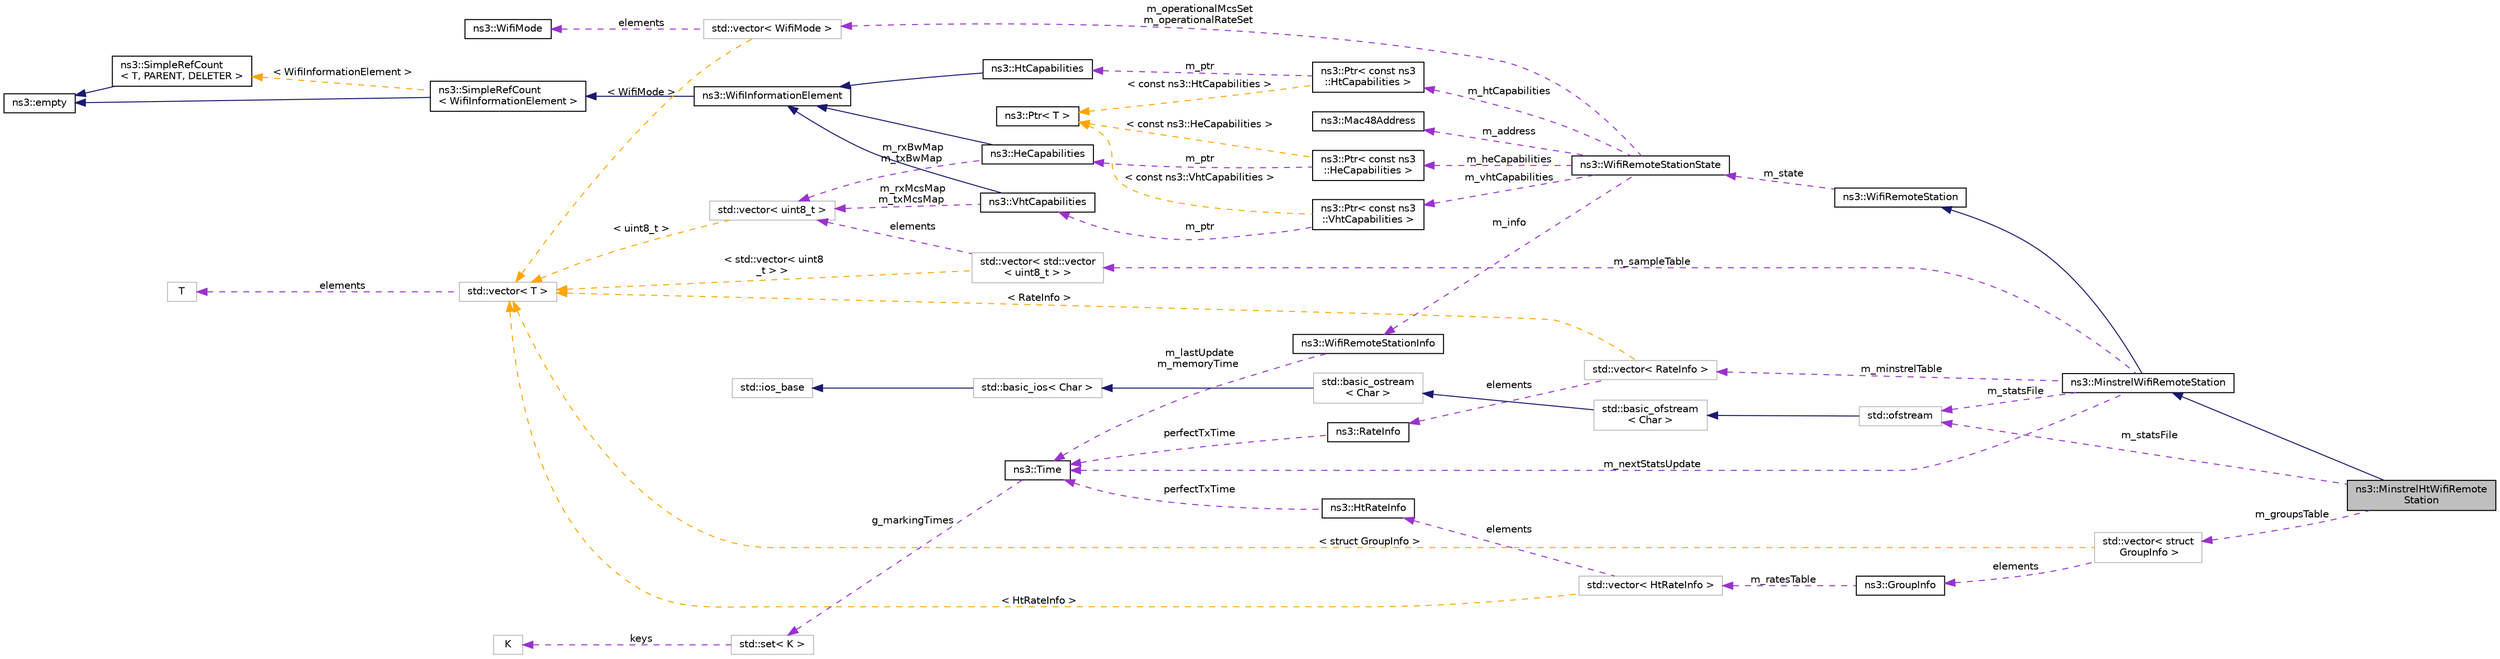 digraph "ns3::MinstrelHtWifiRemoteStation"
{
 // LATEX_PDF_SIZE
  edge [fontname="Helvetica",fontsize="10",labelfontname="Helvetica",labelfontsize="10"];
  node [fontname="Helvetica",fontsize="10",shape=record];
  rankdir="LR";
  Node1 [label="ns3::MinstrelHtWifiRemote\lStation",height=0.2,width=0.4,color="black", fillcolor="grey75", style="filled", fontcolor="black",tooltip="MinstrelHtWifiRemoteStation structure."];
  Node2 -> Node1 [dir="back",color="midnightblue",fontsize="10",style="solid",fontname="Helvetica"];
  Node2 [label="ns3::MinstrelWifiRemoteStation",height=0.2,width=0.4,color="black", fillcolor="white", style="filled",URL="$structns3_1_1_minstrel_wifi_remote_station.html",tooltip="hold per-remote-station state for Minstrel Wifi manager."];
  Node3 -> Node2 [dir="back",color="midnightblue",fontsize="10",style="solid",fontname="Helvetica"];
  Node3 [label="ns3::WifiRemoteStation",height=0.2,width=0.4,color="black", fillcolor="white", style="filled",URL="$structns3_1_1_wifi_remote_station.html",tooltip="hold per-remote-station state."];
  Node4 -> Node3 [dir="back",color="darkorchid3",fontsize="10",style="dashed",label=" m_state" ,fontname="Helvetica"];
  Node4 [label="ns3::WifiRemoteStationState",height=0.2,width=0.4,color="black", fillcolor="white", style="filled",URL="$structns3_1_1_wifi_remote_station_state.html",tooltip="A struct that holds information about each remote station."];
  Node5 -> Node4 [dir="back",color="darkorchid3",fontsize="10",style="dashed",label=" m_address" ,fontname="Helvetica"];
  Node5 [label="ns3::Mac48Address",height=0.2,width=0.4,color="black", fillcolor="white", style="filled",URL="$classns3_1_1_mac48_address.html",tooltip="an EUI-48 address"];
  Node6 -> Node4 [dir="back",color="darkorchid3",fontsize="10",style="dashed",label=" m_heCapabilities" ,fontname="Helvetica"];
  Node6 [label="ns3::Ptr\< const ns3\l::HeCapabilities \>",height=0.2,width=0.4,color="black", fillcolor="white", style="filled",URL="$classns3_1_1_ptr.html",tooltip=" "];
  Node7 -> Node6 [dir="back",color="darkorchid3",fontsize="10",style="dashed",label=" m_ptr" ,fontname="Helvetica"];
  Node7 [label="ns3::HeCapabilities",height=0.2,width=0.4,color="black", fillcolor="white", style="filled",URL="$classns3_1_1_he_capabilities.html",tooltip="The IEEE 802.11ax HE Capabilities."];
  Node8 -> Node7 [dir="back",color="midnightblue",fontsize="10",style="solid",fontname="Helvetica"];
  Node8 [label="ns3::WifiInformationElement",height=0.2,width=0.4,color="black", fillcolor="white", style="filled",URL="$classns3_1_1_wifi_information_element.html",tooltip="Information element, as defined in 802.11-2007 standard."];
  Node9 -> Node8 [dir="back",color="midnightblue",fontsize="10",style="solid",fontname="Helvetica"];
  Node9 [label="ns3::SimpleRefCount\l\< WifiInformationElement \>",height=0.2,width=0.4,color="black", fillcolor="white", style="filled",URL="$classns3_1_1_simple_ref_count.html",tooltip=" "];
  Node10 -> Node9 [dir="back",color="midnightblue",fontsize="10",style="solid",fontname="Helvetica"];
  Node10 [label="ns3::empty",height=0.2,width=0.4,color="black", fillcolor="white", style="filled",URL="$classns3_1_1empty.html",tooltip="make Callback use a separate empty type"];
  Node11 -> Node9 [dir="back",color="orange",fontsize="10",style="dashed",label=" \< WifiInformationElement \>" ,fontname="Helvetica"];
  Node11 [label="ns3::SimpleRefCount\l\< T, PARENT, DELETER \>",height=0.2,width=0.4,color="black", fillcolor="white", style="filled",URL="$classns3_1_1_simple_ref_count.html",tooltip="A template-based reference counting class."];
  Node10 -> Node11 [dir="back",color="midnightblue",fontsize="10",style="solid",fontname="Helvetica"];
  Node12 -> Node7 [dir="back",color="darkorchid3",fontsize="10",style="dashed",label=" m_rxBwMap\nm_txBwMap" ,fontname="Helvetica"];
  Node12 [label="std::vector\< uint8_t \>",height=0.2,width=0.4,color="grey75", fillcolor="white", style="filled",tooltip=" "];
  Node13 -> Node12 [dir="back",color="orange",fontsize="10",style="dashed",label=" \< uint8_t \>" ,fontname="Helvetica"];
  Node13 [label="std::vector\< T \>",height=0.2,width=0.4,color="grey75", fillcolor="white", style="filled",tooltip=" "];
  Node14 -> Node13 [dir="back",color="darkorchid3",fontsize="10",style="dashed",label=" elements" ,fontname="Helvetica"];
  Node14 [label="T",height=0.2,width=0.4,color="grey75", fillcolor="white", style="filled",tooltip=" "];
  Node15 -> Node6 [dir="back",color="orange",fontsize="10",style="dashed",label=" \< const ns3::HeCapabilities \>" ,fontname="Helvetica"];
  Node15 [label="ns3::Ptr\< T \>",height=0.2,width=0.4,color="black", fillcolor="white", style="filled",URL="$classns3_1_1_ptr.html",tooltip="Smart pointer class similar to boost::intrusive_ptr."];
  Node16 -> Node4 [dir="back",color="darkorchid3",fontsize="10",style="dashed",label=" m_operationalMcsSet\nm_operationalRateSet" ,fontname="Helvetica"];
  Node16 [label="std::vector\< WifiMode \>",height=0.2,width=0.4,color="grey75", fillcolor="white", style="filled",tooltip=" "];
  Node17 -> Node16 [dir="back",color="darkorchid3",fontsize="10",style="dashed",label=" elements" ,fontname="Helvetica"];
  Node17 [label="ns3::WifiMode",height=0.2,width=0.4,color="black", fillcolor="white", style="filled",URL="$classns3_1_1_wifi_mode.html",tooltip="represent a single transmission mode"];
  Node13 -> Node16 [dir="back",color="orange",fontsize="10",style="dashed",label=" \< WifiMode \>" ,fontname="Helvetica"];
  Node18 -> Node4 [dir="back",color="darkorchid3",fontsize="10",style="dashed",label=" m_htCapabilities" ,fontname="Helvetica"];
  Node18 [label="ns3::Ptr\< const ns3\l::HtCapabilities \>",height=0.2,width=0.4,color="black", fillcolor="white", style="filled",URL="$classns3_1_1_ptr.html",tooltip=" "];
  Node19 -> Node18 [dir="back",color="darkorchid3",fontsize="10",style="dashed",label=" m_ptr" ,fontname="Helvetica"];
  Node19 [label="ns3::HtCapabilities",height=0.2,width=0.4,color="black", fillcolor="white", style="filled",URL="$classns3_1_1_ht_capabilities.html",tooltip="The HT Capabilities Information Element."];
  Node8 -> Node19 [dir="back",color="midnightblue",fontsize="10",style="solid",fontname="Helvetica"];
  Node15 -> Node18 [dir="back",color="orange",fontsize="10",style="dashed",label=" \< const ns3::HtCapabilities \>" ,fontname="Helvetica"];
  Node20 -> Node4 [dir="back",color="darkorchid3",fontsize="10",style="dashed",label=" m_vhtCapabilities" ,fontname="Helvetica"];
  Node20 [label="ns3::Ptr\< const ns3\l::VhtCapabilities \>",height=0.2,width=0.4,color="black", fillcolor="white", style="filled",URL="$classns3_1_1_ptr.html",tooltip=" "];
  Node21 -> Node20 [dir="back",color="darkorchid3",fontsize="10",style="dashed",label=" m_ptr" ,fontname="Helvetica"];
  Node21 [label="ns3::VhtCapabilities",height=0.2,width=0.4,color="black", fillcolor="white", style="filled",URL="$classns3_1_1_vht_capabilities.html",tooltip="The IEEE 802.11ac VHT Capabilities."];
  Node8 -> Node21 [dir="back",color="midnightblue",fontsize="10",style="solid",fontname="Helvetica"];
  Node12 -> Node21 [dir="back",color="darkorchid3",fontsize="10",style="dashed",label=" m_rxMcsMap\nm_txMcsMap" ,fontname="Helvetica"];
  Node15 -> Node20 [dir="back",color="orange",fontsize="10",style="dashed",label=" \< const ns3::VhtCapabilities \>" ,fontname="Helvetica"];
  Node22 -> Node4 [dir="back",color="darkorchid3",fontsize="10",style="dashed",label=" m_info" ,fontname="Helvetica"];
  Node22 [label="ns3::WifiRemoteStationInfo",height=0.2,width=0.4,color="black", fillcolor="white", style="filled",URL="$classns3_1_1_wifi_remote_station_info.html",tooltip="TID independent remote station statistics."];
  Node23 -> Node22 [dir="back",color="darkorchid3",fontsize="10",style="dashed",label=" m_lastUpdate\nm_memoryTime" ,fontname="Helvetica"];
  Node23 [label="ns3::Time",height=0.2,width=0.4,color="black", fillcolor="white", style="filled",URL="$classns3_1_1_time.html",tooltip="Simulation virtual time values and global simulation resolution."];
  Node24 -> Node23 [dir="back",color="darkorchid3",fontsize="10",style="dashed",label=" g_markingTimes" ,fontname="Helvetica"];
  Node24 [label="std::set\< K \>",height=0.2,width=0.4,color="grey75", fillcolor="white", style="filled",tooltip=" "];
  Node25 -> Node24 [dir="back",color="darkorchid3",fontsize="10",style="dashed",label=" keys" ,fontname="Helvetica"];
  Node25 [label="K",height=0.2,width=0.4,color="grey75", fillcolor="white", style="filled",tooltip=" "];
  Node23 -> Node2 [dir="back",color="darkorchid3",fontsize="10",style="dashed",label=" m_nextStatsUpdate" ,fontname="Helvetica"];
  Node26 -> Node2 [dir="back",color="darkorchid3",fontsize="10",style="dashed",label=" m_sampleTable" ,fontname="Helvetica"];
  Node26 [label="std::vector\< std::vector\l\< uint8_t \> \>",height=0.2,width=0.4,color="grey75", fillcolor="white", style="filled",tooltip=" "];
  Node12 -> Node26 [dir="back",color="darkorchid3",fontsize="10",style="dashed",label=" elements" ,fontname="Helvetica"];
  Node13 -> Node26 [dir="back",color="orange",fontsize="10",style="dashed",label=" \< std::vector\< uint8\l_t \> \>" ,fontname="Helvetica"];
  Node27 -> Node2 [dir="back",color="darkorchid3",fontsize="10",style="dashed",label=" m_minstrelTable" ,fontname="Helvetica"];
  Node27 [label="std::vector\< RateInfo \>",height=0.2,width=0.4,color="grey75", fillcolor="white", style="filled",tooltip=" "];
  Node28 -> Node27 [dir="back",color="darkorchid3",fontsize="10",style="dashed",label=" elements" ,fontname="Helvetica"];
  Node28 [label="ns3::RateInfo",height=0.2,width=0.4,color="black", fillcolor="white", style="filled",URL="$structns3_1_1_rate_info.html",tooltip="A struct to contain all information related to a data rate."];
  Node23 -> Node28 [dir="back",color="darkorchid3",fontsize="10",style="dashed",label=" perfectTxTime" ,fontname="Helvetica"];
  Node13 -> Node27 [dir="back",color="orange",fontsize="10",style="dashed",label=" \< RateInfo \>" ,fontname="Helvetica"];
  Node29 -> Node2 [dir="back",color="darkorchid3",fontsize="10",style="dashed",label=" m_statsFile" ,fontname="Helvetica"];
  Node29 [label="std::ofstream",height=0.2,width=0.4,color="grey75", fillcolor="white", style="filled",tooltip=" "];
  Node30 -> Node29 [dir="back",color="midnightblue",fontsize="10",style="solid",fontname="Helvetica"];
  Node30 [label="std::basic_ofstream\l\< Char \>",height=0.2,width=0.4,color="grey75", fillcolor="white", style="filled",tooltip=" "];
  Node31 -> Node30 [dir="back",color="midnightblue",fontsize="10",style="solid",fontname="Helvetica"];
  Node31 [label="std::basic_ostream\l\< Char \>",height=0.2,width=0.4,color="grey75", fillcolor="white", style="filled",tooltip=" "];
  Node32 -> Node31 [dir="back",color="midnightblue",fontsize="10",style="solid",fontname="Helvetica"];
  Node32 [label="std::basic_ios\< Char \>",height=0.2,width=0.4,color="grey75", fillcolor="white", style="filled",tooltip=" "];
  Node33 -> Node32 [dir="back",color="midnightblue",fontsize="10",style="solid",fontname="Helvetica"];
  Node33 [label="std::ios_base",height=0.2,width=0.4,color="grey75", fillcolor="white", style="filled",tooltip=" "];
  Node34 -> Node1 [dir="back",color="darkorchid3",fontsize="10",style="dashed",label=" m_groupsTable" ,fontname="Helvetica"];
  Node34 [label="std::vector\< struct\l GroupInfo \>",height=0.2,width=0.4,color="grey75", fillcolor="white", style="filled",tooltip=" "];
  Node35 -> Node34 [dir="back",color="darkorchid3",fontsize="10",style="dashed",label=" elements" ,fontname="Helvetica"];
  Node35 [label="ns3::GroupInfo",height=0.2,width=0.4,color="black", fillcolor="white", style="filled",URL="$structns3_1_1_group_info.html",tooltip="A struct to contain information of a group."];
  Node36 -> Node35 [dir="back",color="darkorchid3",fontsize="10",style="dashed",label=" m_ratesTable" ,fontname="Helvetica"];
  Node36 [label="std::vector\< HtRateInfo \>",height=0.2,width=0.4,color="grey75", fillcolor="white", style="filled",tooltip=" "];
  Node37 -> Node36 [dir="back",color="darkorchid3",fontsize="10",style="dashed",label=" elements" ,fontname="Helvetica"];
  Node37 [label="ns3::HtRateInfo",height=0.2,width=0.4,color="black", fillcolor="white", style="filled",URL="$structns3_1_1_ht_rate_info.html",tooltip="A struct to contain all statistics information related to a data rate."];
  Node23 -> Node37 [dir="back",color="darkorchid3",fontsize="10",style="dashed",label=" perfectTxTime" ,fontname="Helvetica"];
  Node13 -> Node36 [dir="back",color="orange",fontsize="10",style="dashed",label=" \< HtRateInfo \>" ,fontname="Helvetica"];
  Node13 -> Node34 [dir="back",color="orange",fontsize="10",style="dashed",label=" \< struct GroupInfo \>" ,fontname="Helvetica"];
  Node29 -> Node1 [dir="back",color="darkorchid3",fontsize="10",style="dashed",label=" m_statsFile" ,fontname="Helvetica"];
}
